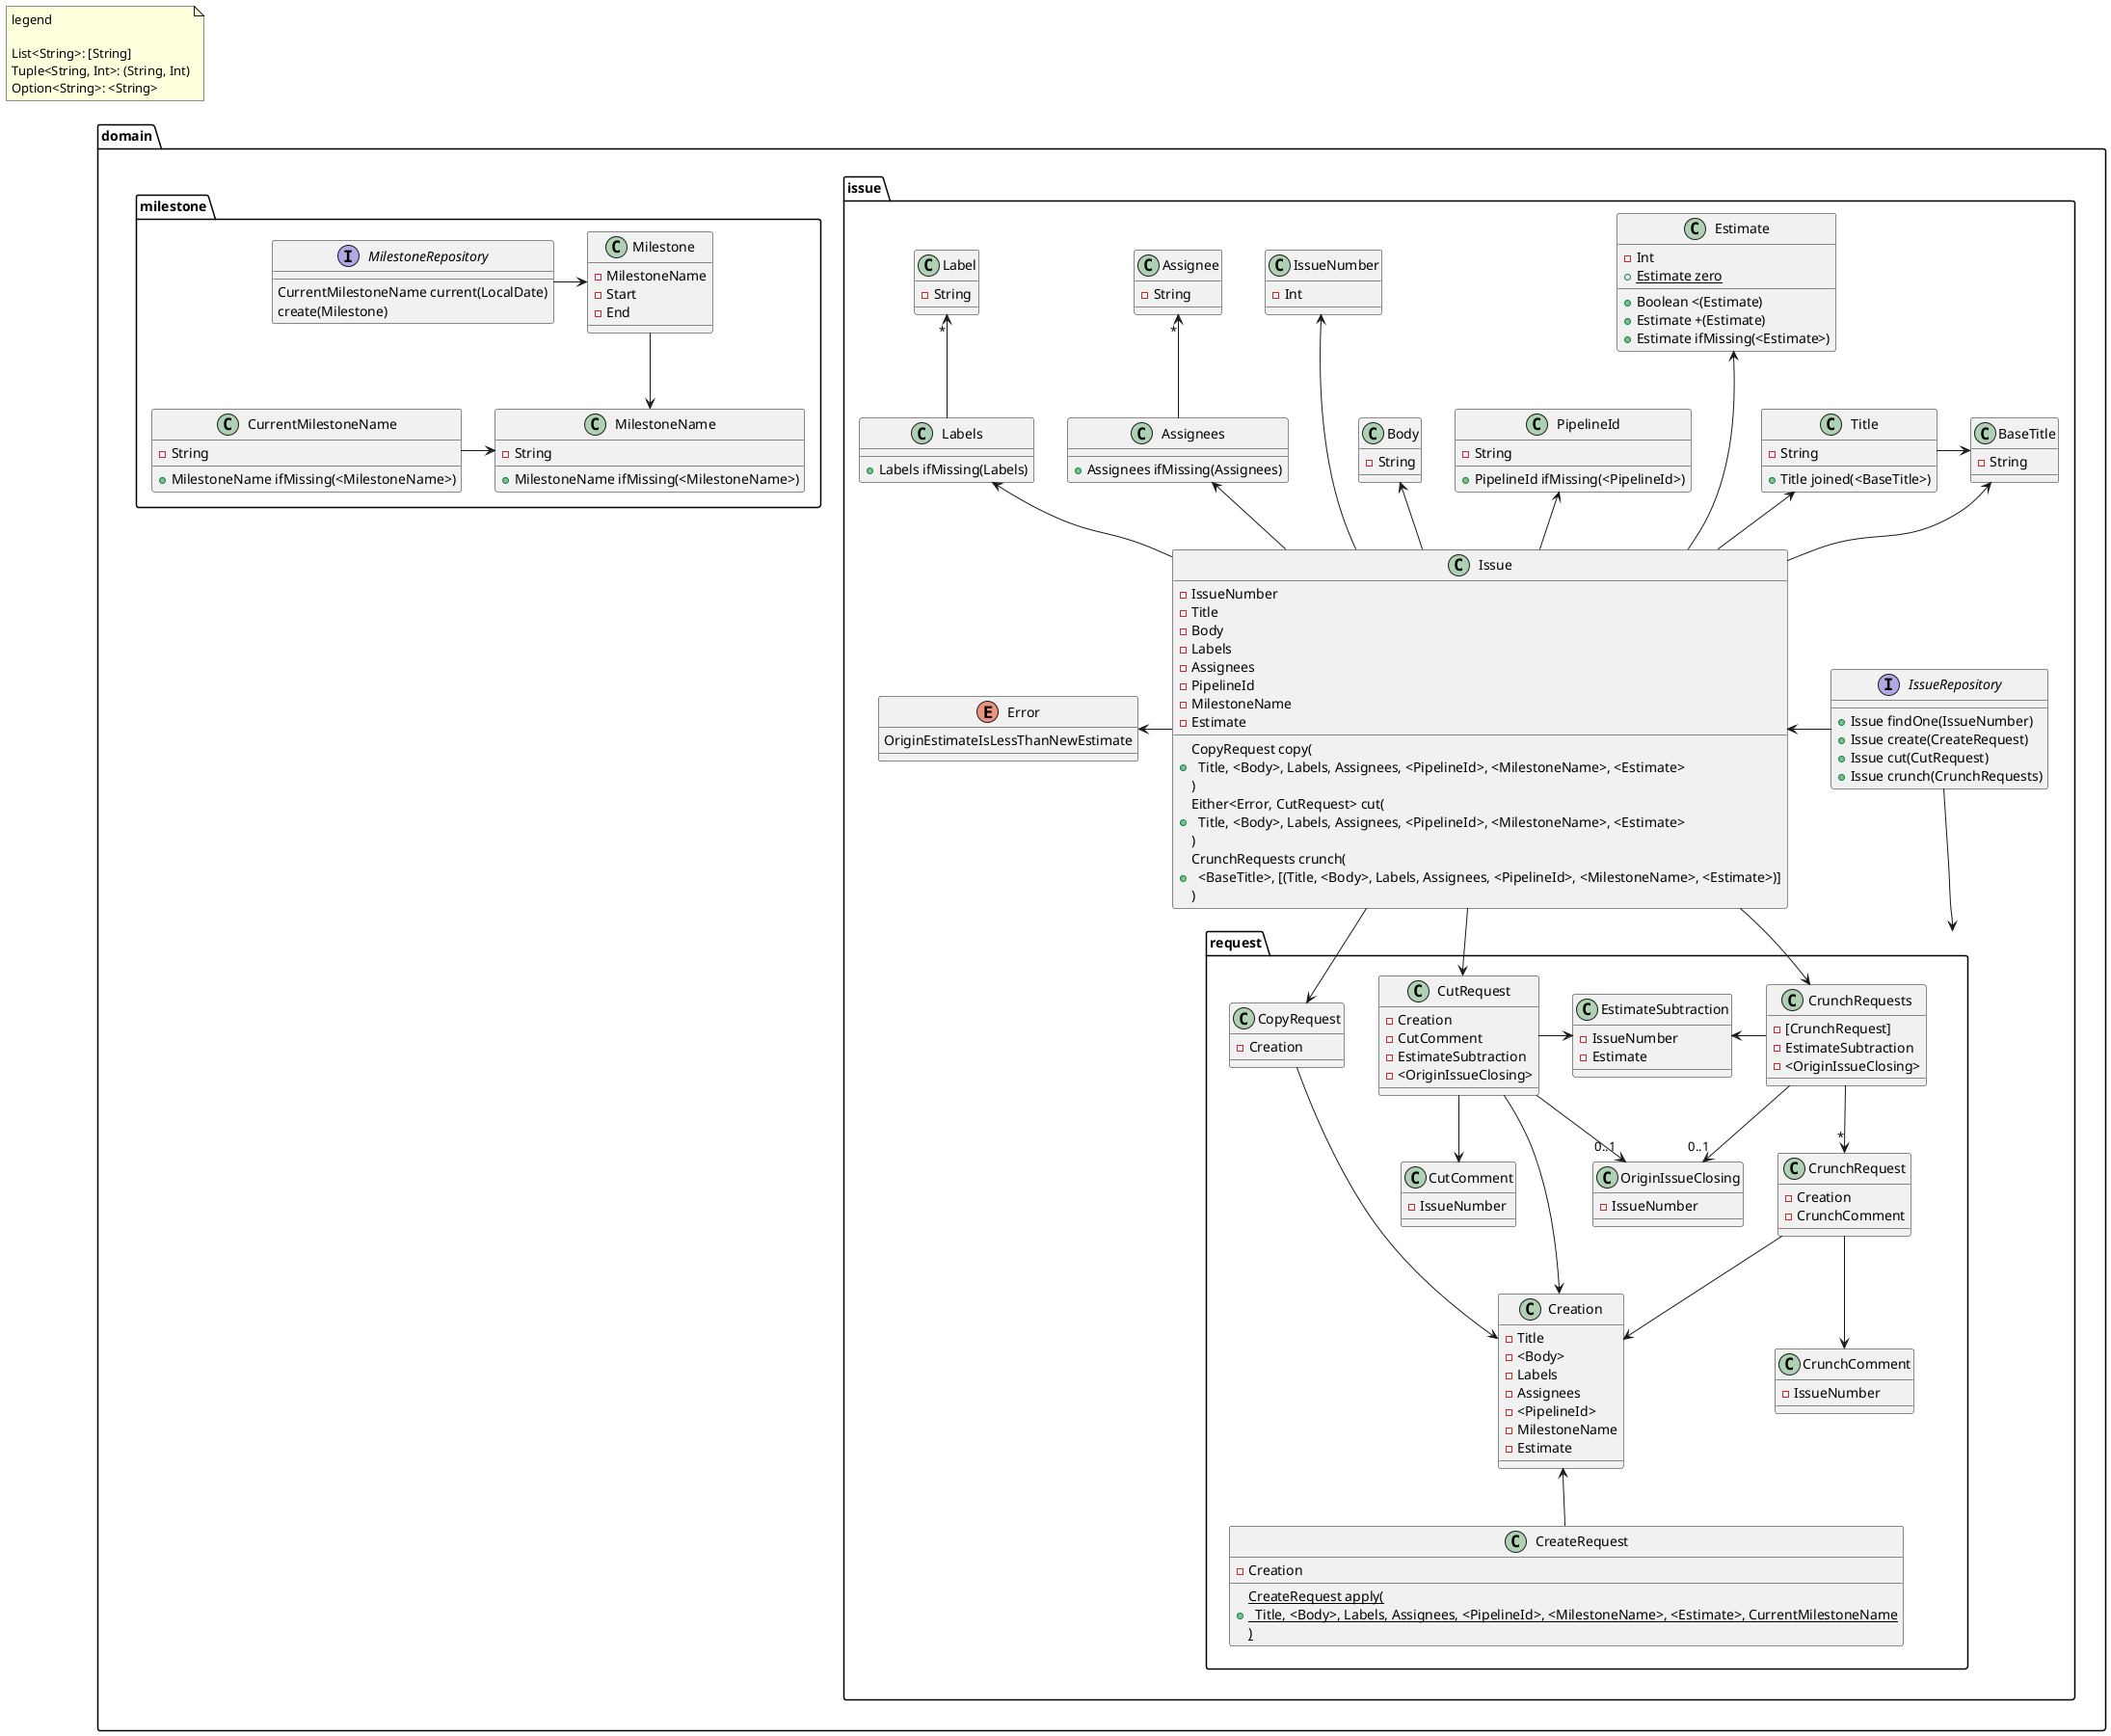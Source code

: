 @startuml

note "legend\n\nList<String>: [String]\nTuple<String, Int>: (String, Int)\nOption<String>: <String>" as Note

Note .[hidden]d. domain

package domain {
    package issue {
        class Issue {
            - IssueNumber
            - Title
            - Body
            - Labels
            - Assignees
            - PipelineId
            - MilestoneName
            - Estimate

            + CopyRequest copy(\n  Title, <Body>, Labels, Assignees, <PipelineId>, <MilestoneName>, <Estimate>\n)
            + Either<Error, CutRequest> cut(\n  Title, <Body>, Labels, Assignees, <PipelineId>, <MilestoneName>, <Estimate>\n)
            + CrunchRequests crunch(\n  <BaseTitle>, [(Title, <Body>, Labels, Assignees, <PipelineId>, <MilestoneName>, <Estimate>)]\n)
        }

        class IssueNumber {
            - Int
        }

        class BaseTitle {
            - String
        }

        class Title {
            - String
            + Title joined(<BaseTitle>)
        }

        Title -r-> BaseTitle

        class Body {
            - String
        }

        class Labels {
            + Labels ifMissing(Labels)
        }

        class Label {
            - String
        }

        Labels -u-> "*" Label

        class Assignees {
            + Assignees ifMissing(Assignees)
        }

        class Assignee {
            - String
        }

        Assignees -u-> "*" Assignee

        class PipelineId {
            - String
            + PipelineId ifMissing(<PipelineId>)
        }

        class Estimate {
            - Int
            + Boolean <(Estimate)
            + Estimate +(Estimate)
            + Estimate ifMissing(<Estimate>)
            + {static} Estimate zero
        }

        Issue -u--> IssueNumber
        Issue -u-> BaseTitle
        Issue -u-> Title
        Issue -u-> Body
        Issue -u-> Labels
        Issue -u-> Assignees
        Issue -u-> PipelineId
        Issue -u--> Estimate

        enum Error {
            OriginEstimateIsLessThanNewEstimate
        }

        interface IssueRepository {
            + Issue findOne(IssueNumber)
            + Issue create(CreateRequest)
            + Issue cut(CutRequest)
            + Issue crunch(CrunchRequests)
        }

        package request {
            class Creation {
                - Title
                - <Body>
                - Labels
                - Assignees
                - <PipelineId>
                - MilestoneName
                - Estimate
            }

            class CreateRequest {
                - Creation
                + {static} CreateRequest apply(\n  Title, <Body>, Labels, Assignees, <PipelineId>, <MilestoneName>, <Estimate>, CurrentMilestoneName\n)
            }

            CreateRequest -u-> Creation

            class CopyRequest {
                - Creation
            }

            CopyRequest ---> Creation

            class CutRequest {
                - Creation
                - CutComment
                - EstimateSubtraction
                - <OriginIssueClosing>
            }

            CutRequest --> Creation
            CutRequest --> CutComment
            CutRequest -r-> EstimateSubtraction
            CutRequest --> "0..1" OriginIssueClosing

            class CrunchRequests {
                - [CrunchRequest]
                - EstimateSubtraction
                - <OriginIssueClosing>
            }

            class CrunchRequest {
                - Creation
                - CrunchComment
            }


            CrunchRequests -l-> EstimateSubtraction
            CrunchRequests --> "0..1" OriginIssueClosing

            CrunchRequests --> "*" CrunchRequest

            CrunchRequest --> Creation
            CrunchRequest --> CrunchComment

            class CutComment {
                - IssueNumber
            }

            class CrunchComment {
                - IssueNumber
            }

            class EstimateSubtraction {
                - IssueNumber
                - Estimate
            }

            class OriginIssueClosing {
                - IssueNumber
            }
        }

        IssueRepository -l-> Issue
        IssueRepository -d-> request
        Issue -l-> Error

        Issue -d-> CopyRequest
        Issue -d-> CutRequest
        Issue -d-> CrunchRequests
    }

    package milestone {
        class Milestone {
            - MilestoneName
            - Start
            - End
        }

        class MilestoneName {
            - String
            + MilestoneName ifMissing(<MilestoneName>)
        }

        class CurrentMilestoneName {
            - String
            + MilestoneName ifMissing(<MilestoneName>)
        }

        interface MilestoneRepository {
            CurrentMilestoneName current(LocalDate)
            create(Milestone)
        }

        MilestoneRepository -r-> Milestone

        Milestone -d-> MilestoneName

        CurrentMilestoneName -r-> MilestoneName
    }
}

@enduml
